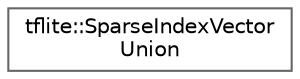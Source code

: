 digraph "Graphical Class Hierarchy"
{
 // LATEX_PDF_SIZE
  bgcolor="transparent";
  edge [fontname=Helvetica,fontsize=10,labelfontname=Helvetica,labelfontsize=10];
  node [fontname=Helvetica,fontsize=10,shape=box,height=0.2,width=0.4];
  rankdir="LR";
  Node0 [id="Node000000",label="tflite::SparseIndexVector\lUnion",height=0.2,width=0.4,color="grey40", fillcolor="white", style="filled",URL="$structtflite_1_1_sparse_index_vector_union.html",tooltip=" "];
}
